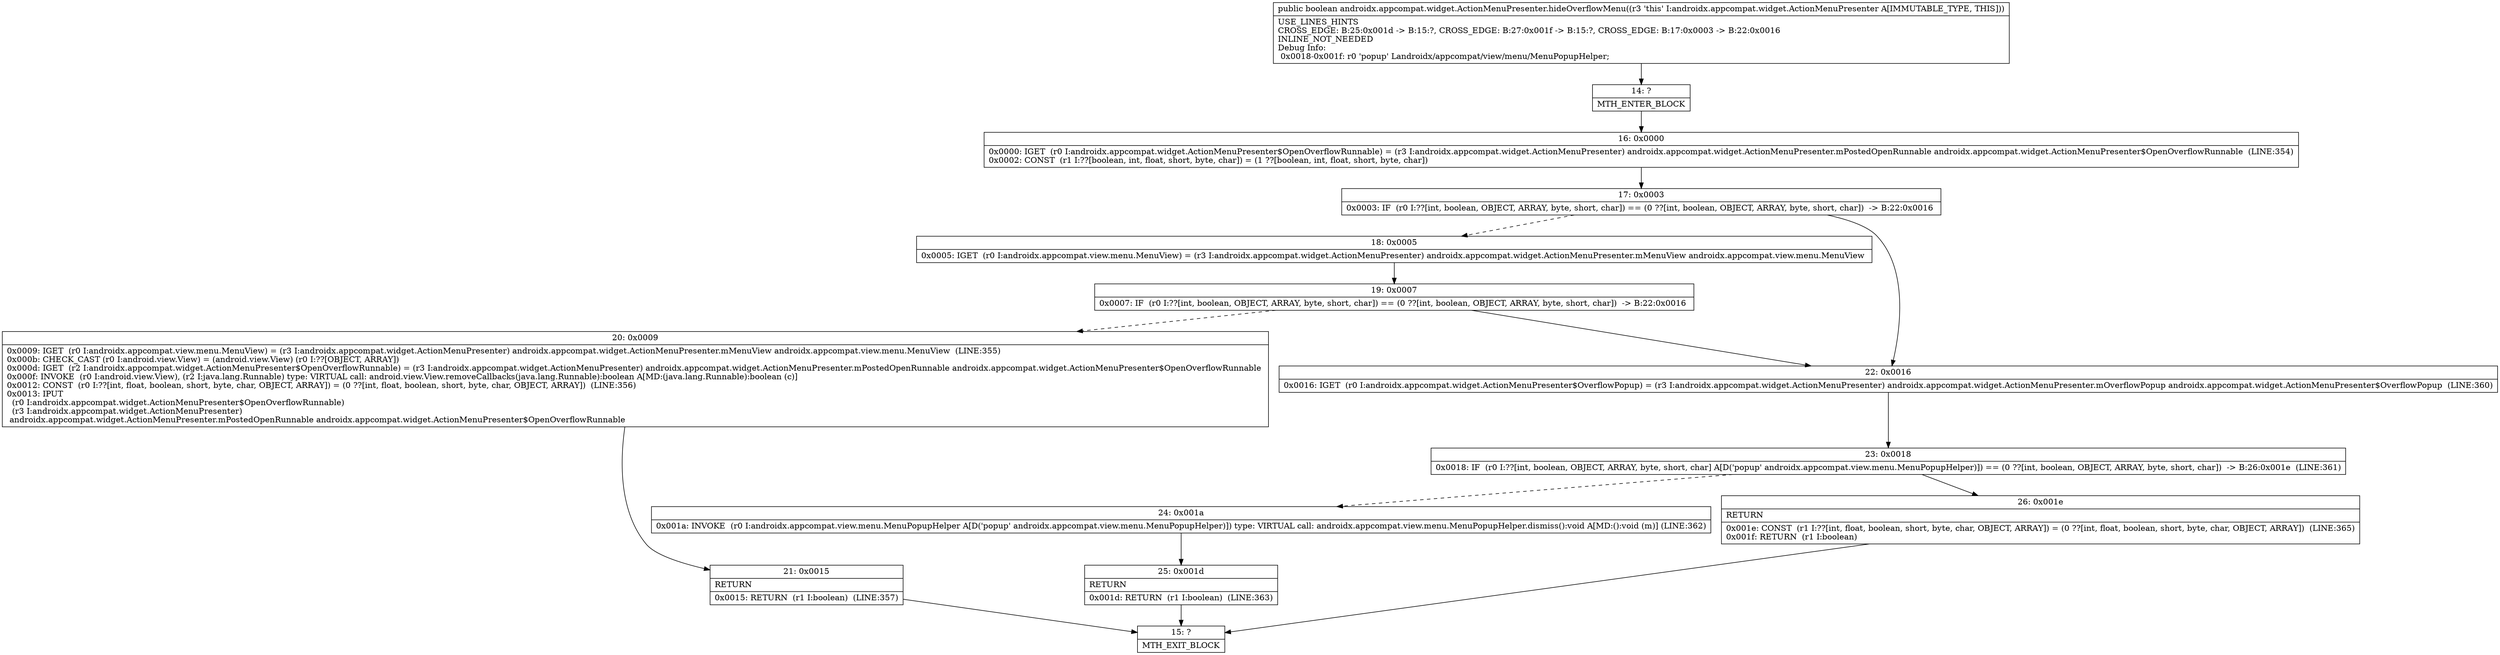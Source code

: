 digraph "CFG forandroidx.appcompat.widget.ActionMenuPresenter.hideOverflowMenu()Z" {
Node_14 [shape=record,label="{14\:\ ?|MTH_ENTER_BLOCK\l}"];
Node_16 [shape=record,label="{16\:\ 0x0000|0x0000: IGET  (r0 I:androidx.appcompat.widget.ActionMenuPresenter$OpenOverflowRunnable) = (r3 I:androidx.appcompat.widget.ActionMenuPresenter) androidx.appcompat.widget.ActionMenuPresenter.mPostedOpenRunnable androidx.appcompat.widget.ActionMenuPresenter$OpenOverflowRunnable  (LINE:354)\l0x0002: CONST  (r1 I:??[boolean, int, float, short, byte, char]) = (1 ??[boolean, int, float, short, byte, char]) \l}"];
Node_17 [shape=record,label="{17\:\ 0x0003|0x0003: IF  (r0 I:??[int, boolean, OBJECT, ARRAY, byte, short, char]) == (0 ??[int, boolean, OBJECT, ARRAY, byte, short, char])  \-\> B:22:0x0016 \l}"];
Node_18 [shape=record,label="{18\:\ 0x0005|0x0005: IGET  (r0 I:androidx.appcompat.view.menu.MenuView) = (r3 I:androidx.appcompat.widget.ActionMenuPresenter) androidx.appcompat.widget.ActionMenuPresenter.mMenuView androidx.appcompat.view.menu.MenuView \l}"];
Node_19 [shape=record,label="{19\:\ 0x0007|0x0007: IF  (r0 I:??[int, boolean, OBJECT, ARRAY, byte, short, char]) == (0 ??[int, boolean, OBJECT, ARRAY, byte, short, char])  \-\> B:22:0x0016 \l}"];
Node_20 [shape=record,label="{20\:\ 0x0009|0x0009: IGET  (r0 I:androidx.appcompat.view.menu.MenuView) = (r3 I:androidx.appcompat.widget.ActionMenuPresenter) androidx.appcompat.widget.ActionMenuPresenter.mMenuView androidx.appcompat.view.menu.MenuView  (LINE:355)\l0x000b: CHECK_CAST (r0 I:android.view.View) = (android.view.View) (r0 I:??[OBJECT, ARRAY]) \l0x000d: IGET  (r2 I:androidx.appcompat.widget.ActionMenuPresenter$OpenOverflowRunnable) = (r3 I:androidx.appcompat.widget.ActionMenuPresenter) androidx.appcompat.widget.ActionMenuPresenter.mPostedOpenRunnable androidx.appcompat.widget.ActionMenuPresenter$OpenOverflowRunnable \l0x000f: INVOKE  (r0 I:android.view.View), (r2 I:java.lang.Runnable) type: VIRTUAL call: android.view.View.removeCallbacks(java.lang.Runnable):boolean A[MD:(java.lang.Runnable):boolean (c)]\l0x0012: CONST  (r0 I:??[int, float, boolean, short, byte, char, OBJECT, ARRAY]) = (0 ??[int, float, boolean, short, byte, char, OBJECT, ARRAY])  (LINE:356)\l0x0013: IPUT  \l  (r0 I:androidx.appcompat.widget.ActionMenuPresenter$OpenOverflowRunnable)\l  (r3 I:androidx.appcompat.widget.ActionMenuPresenter)\l androidx.appcompat.widget.ActionMenuPresenter.mPostedOpenRunnable androidx.appcompat.widget.ActionMenuPresenter$OpenOverflowRunnable \l}"];
Node_21 [shape=record,label="{21\:\ 0x0015|RETURN\l|0x0015: RETURN  (r1 I:boolean)  (LINE:357)\l}"];
Node_15 [shape=record,label="{15\:\ ?|MTH_EXIT_BLOCK\l}"];
Node_22 [shape=record,label="{22\:\ 0x0016|0x0016: IGET  (r0 I:androidx.appcompat.widget.ActionMenuPresenter$OverflowPopup) = (r3 I:androidx.appcompat.widget.ActionMenuPresenter) androidx.appcompat.widget.ActionMenuPresenter.mOverflowPopup androidx.appcompat.widget.ActionMenuPresenter$OverflowPopup  (LINE:360)\l}"];
Node_23 [shape=record,label="{23\:\ 0x0018|0x0018: IF  (r0 I:??[int, boolean, OBJECT, ARRAY, byte, short, char] A[D('popup' androidx.appcompat.view.menu.MenuPopupHelper)]) == (0 ??[int, boolean, OBJECT, ARRAY, byte, short, char])  \-\> B:26:0x001e  (LINE:361)\l}"];
Node_24 [shape=record,label="{24\:\ 0x001a|0x001a: INVOKE  (r0 I:androidx.appcompat.view.menu.MenuPopupHelper A[D('popup' androidx.appcompat.view.menu.MenuPopupHelper)]) type: VIRTUAL call: androidx.appcompat.view.menu.MenuPopupHelper.dismiss():void A[MD:():void (m)] (LINE:362)\l}"];
Node_25 [shape=record,label="{25\:\ 0x001d|RETURN\l|0x001d: RETURN  (r1 I:boolean)  (LINE:363)\l}"];
Node_26 [shape=record,label="{26\:\ 0x001e|RETURN\l|0x001e: CONST  (r1 I:??[int, float, boolean, short, byte, char, OBJECT, ARRAY]) = (0 ??[int, float, boolean, short, byte, char, OBJECT, ARRAY])  (LINE:365)\l0x001f: RETURN  (r1 I:boolean) \l}"];
MethodNode[shape=record,label="{public boolean androidx.appcompat.widget.ActionMenuPresenter.hideOverflowMenu((r3 'this' I:androidx.appcompat.widget.ActionMenuPresenter A[IMMUTABLE_TYPE, THIS]))  | USE_LINES_HINTS\lCROSS_EDGE: B:25:0x001d \-\> B:15:?, CROSS_EDGE: B:27:0x001f \-\> B:15:?, CROSS_EDGE: B:17:0x0003 \-\> B:22:0x0016\lINLINE_NOT_NEEDED\lDebug Info:\l  0x0018\-0x001f: r0 'popup' Landroidx\/appcompat\/view\/menu\/MenuPopupHelper;\l}"];
MethodNode -> Node_14;Node_14 -> Node_16;
Node_16 -> Node_17;
Node_17 -> Node_18[style=dashed];
Node_17 -> Node_22;
Node_18 -> Node_19;
Node_19 -> Node_20[style=dashed];
Node_19 -> Node_22;
Node_20 -> Node_21;
Node_21 -> Node_15;
Node_22 -> Node_23;
Node_23 -> Node_24[style=dashed];
Node_23 -> Node_26;
Node_24 -> Node_25;
Node_25 -> Node_15;
Node_26 -> Node_15;
}

